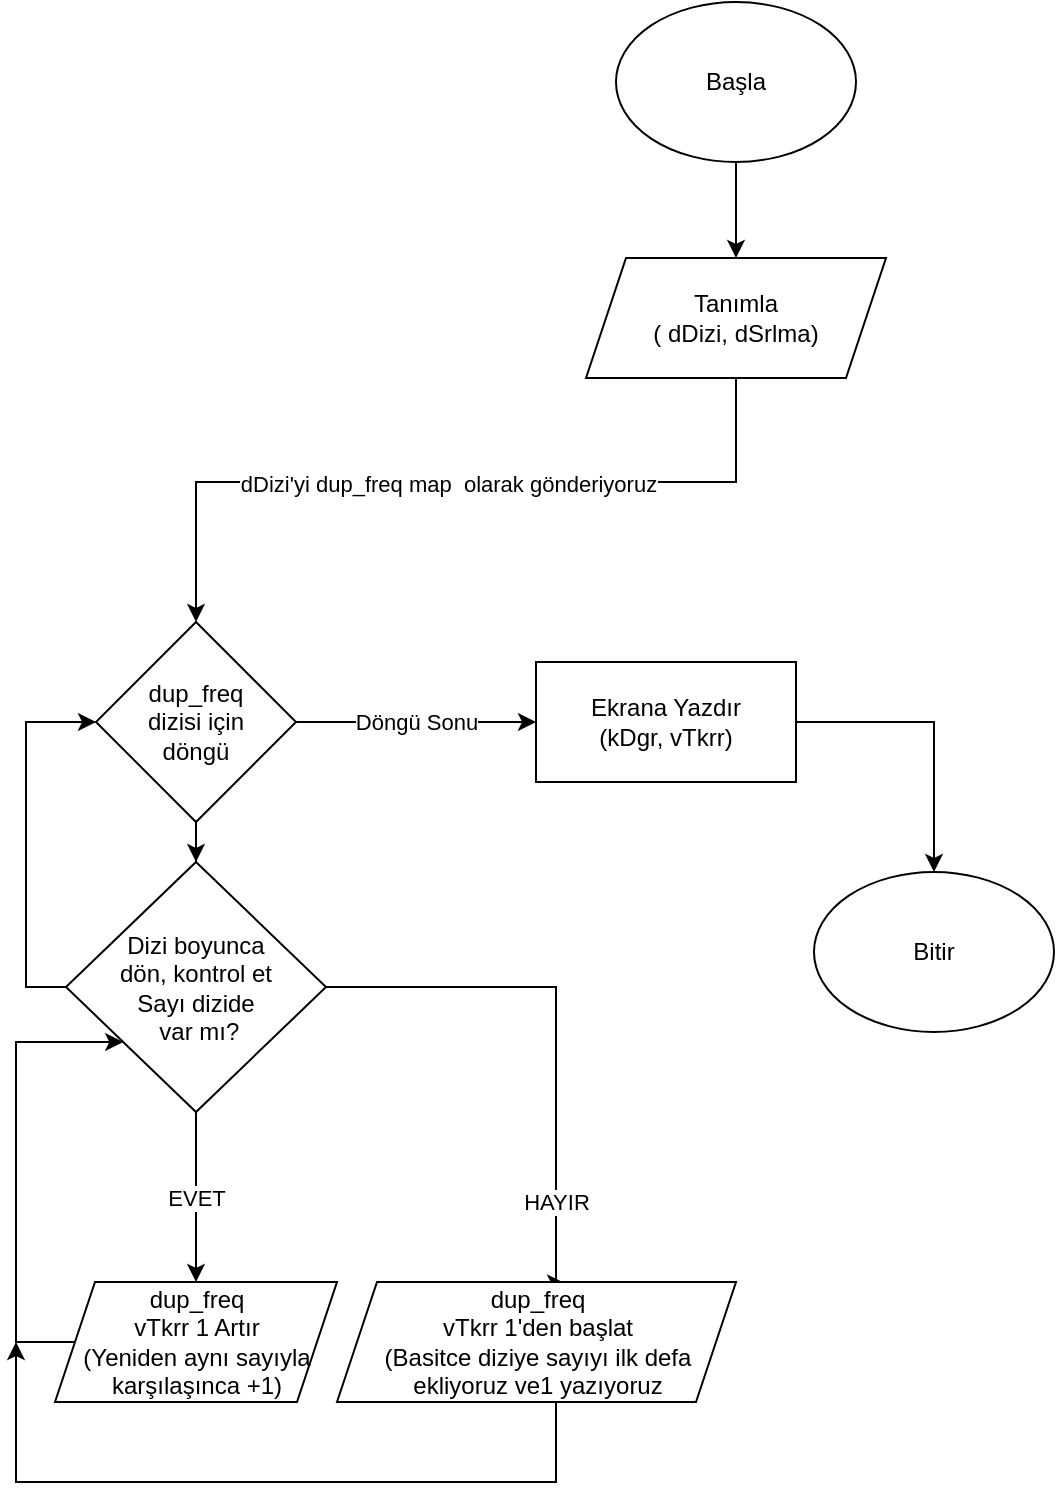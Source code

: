 <mxfile version="20.8.5" type="device"><diagram id="PrNThxg8FasSf6BIatbG" name="Sayfa -1"><mxGraphModel dx="989" dy="539" grid="1" gridSize="10" guides="1" tooltips="1" connect="1" arrows="1" fold="1" page="1" pageScale="1" pageWidth="827" pageHeight="1169" math="0" shadow="0"><root><mxCell id="0"/><mxCell id="1" parent="0"/><mxCell id="fRU6Ch1KzE0g_k2G5jMo-1" style="edgeStyle=orthogonalEdgeStyle;rounded=0;orthogonalLoop=1;jettySize=auto;html=1;exitX=0.5;exitY=1;exitDx=0;exitDy=0;" edge="1" parent="1" source="fRU6Ch1KzE0g_k2G5jMo-2" target="fRU6Ch1KzE0g_k2G5jMo-4"><mxGeometry relative="1" as="geometry"/></mxCell><mxCell id="fRU6Ch1KzE0g_k2G5jMo-2" value="Başla" style="ellipse;whiteSpace=wrap;html=1;" vertex="1" parent="1"><mxGeometry x="350" y="10" width="120" height="80" as="geometry"/></mxCell><mxCell id="fRU6Ch1KzE0g_k2G5jMo-21" style="edgeStyle=orthogonalEdgeStyle;rounded=0;orthogonalLoop=1;jettySize=auto;html=1;entryX=0.5;entryY=0;entryDx=0;entryDy=0;" edge="1" parent="1" source="fRU6Ch1KzE0g_k2G5jMo-4" target="fRU6Ch1KzE0g_k2G5jMo-14"><mxGeometry relative="1" as="geometry"><Array as="points"><mxPoint x="410" y="250"/><mxPoint x="140" y="250"/></Array></mxGeometry></mxCell><mxCell id="fRU6Ch1KzE0g_k2G5jMo-22" value="&lt;div&gt;dDizi'yi dup_freq map&amp;nbsp; olarak gönderiyoruz&lt;br&gt;&lt;/div&gt;" style="edgeLabel;html=1;align=center;verticalAlign=middle;resizable=0;points=[];" vertex="1" connectable="0" parent="fRU6Ch1KzE0g_k2G5jMo-21"><mxGeometry x="-0.001" y="1" relative="1" as="geometry"><mxPoint as="offset"/></mxGeometry></mxCell><mxCell id="fRU6Ch1KzE0g_k2G5jMo-4" value="&lt;div align=&quot;center&quot;&gt;Tanımla&lt;/div&gt;&lt;div align=&quot;center&quot;&gt;( dDizi, dSrlma)&lt;br&gt;&lt;/div&gt;" style="shape=parallelogram;perimeter=parallelogramPerimeter;whiteSpace=wrap;html=1;fixedSize=1;align=center;" vertex="1" parent="1"><mxGeometry x="335" y="138" width="150" height="60" as="geometry"/></mxCell><mxCell id="fRU6Ch1KzE0g_k2G5jMo-5" value="" style="edgeStyle=orthogonalEdgeStyle;rounded=0;orthogonalLoop=1;jettySize=auto;html=1;" edge="1" parent="1" source="fRU6Ch1KzE0g_k2G5jMo-17" target="fRU6Ch1KzE0g_k2G5jMo-6"><mxGeometry relative="1" as="geometry"/></mxCell><mxCell id="fRU6Ch1KzE0g_k2G5jMo-6" value="Bitir" style="ellipse;whiteSpace=wrap;html=1;" vertex="1" parent="1"><mxGeometry x="449" y="445" width="120" height="80" as="geometry"/></mxCell><mxCell id="fRU6Ch1KzE0g_k2G5jMo-11" value="" style="edgeStyle=orthogonalEdgeStyle;rounded=0;orthogonalLoop=1;jettySize=auto;html=1;" edge="1" parent="1" source="fRU6Ch1KzE0g_k2G5jMo-14" target="fRU6Ch1KzE0g_k2G5jMo-23"><mxGeometry relative="1" as="geometry"><mxPoint x="140" y="470" as="targetPoint"/></mxGeometry></mxCell><mxCell id="fRU6Ch1KzE0g_k2G5jMo-34" value="Döngü Sonu" style="edgeStyle=orthogonalEdgeStyle;rounded=0;orthogonalLoop=1;jettySize=auto;html=1;" edge="1" parent="1" source="fRU6Ch1KzE0g_k2G5jMo-14" target="fRU6Ch1KzE0g_k2G5jMo-17"><mxGeometry relative="1" as="geometry"><mxPoint x="290" y="370" as="targetPoint"/></mxGeometry></mxCell><mxCell id="fRU6Ch1KzE0g_k2G5jMo-14" value="&lt;div&gt;dup_freq&lt;/div&gt;&lt;div&gt;dizisi için &lt;br&gt;&lt;/div&gt;&lt;div&gt;döngü&lt;br&gt;&lt;/div&gt;" style="rhombus;whiteSpace=wrap;html=1;" vertex="1" parent="1"><mxGeometry x="90" y="320" width="100" height="100" as="geometry"/></mxCell><mxCell id="fRU6Ch1KzE0g_k2G5jMo-17" value="&lt;div&gt;Ekrana Yazdır&lt;/div&gt;&lt;div&gt;(kDgr, vTkrr)&lt;br&gt;&lt;/div&gt;" style="rounded=0;whiteSpace=wrap;html=1;" vertex="1" parent="1"><mxGeometry x="310" y="340" width="130" height="60" as="geometry"/></mxCell><mxCell id="fRU6Ch1KzE0g_k2G5jMo-25" value="EVET" style="edgeStyle=orthogonalEdgeStyle;rounded=0;orthogonalLoop=1;jettySize=auto;html=1;entryX=0.5;entryY=0;entryDx=0;entryDy=0;" edge="1" parent="1" source="fRU6Ch1KzE0g_k2G5jMo-23" target="fRU6Ch1KzE0g_k2G5jMo-24"><mxGeometry relative="1" as="geometry"/></mxCell><mxCell id="fRU6Ch1KzE0g_k2G5jMo-26" value="HAYIR" style="edgeStyle=orthogonalEdgeStyle;rounded=0;orthogonalLoop=1;jettySize=auto;html=1;entryX=0.572;entryY=0.011;entryDx=0;entryDy=0;entryPerimeter=0;" edge="1" parent="1" source="fRU6Ch1KzE0g_k2G5jMo-23" target="fRU6Ch1KzE0g_k2G5jMo-29"><mxGeometry x="0.662" relative="1" as="geometry"><mxPoint x="260" y="600" as="targetPoint"/><Array as="points"><mxPoint x="320" y="503"/><mxPoint x="320" y="651"/></Array><mxPoint as="offset"/></mxGeometry></mxCell><mxCell id="fRU6Ch1KzE0g_k2G5jMo-31" style="edgeStyle=orthogonalEdgeStyle;rounded=0;orthogonalLoop=1;jettySize=auto;html=1;exitX=0;exitY=0.5;exitDx=0;exitDy=0;entryX=0;entryY=0.5;entryDx=0;entryDy=0;" edge="1" parent="1" source="fRU6Ch1KzE0g_k2G5jMo-23" target="fRU6Ch1KzE0g_k2G5jMo-14"><mxGeometry relative="1" as="geometry"/></mxCell><mxCell id="fRU6Ch1KzE0g_k2G5jMo-23" value="&lt;div&gt;Dizi boyunca &lt;br&gt;&lt;/div&gt;&lt;div&gt;dön, kontrol et&lt;br&gt;&lt;/div&gt;&lt;div&gt;Sayı dizide&lt;/div&gt;&lt;div&gt;&amp;nbsp;var mı?&lt;/div&gt;" style="rhombus;whiteSpace=wrap;html=1;" vertex="1" parent="1"><mxGeometry x="75" y="440" width="130" height="125" as="geometry"/></mxCell><mxCell id="fRU6Ch1KzE0g_k2G5jMo-32" style="edgeStyle=orthogonalEdgeStyle;rounded=0;orthogonalLoop=1;jettySize=auto;html=1;" edge="1" parent="1" source="fRU6Ch1KzE0g_k2G5jMo-24" target="fRU6Ch1KzE0g_k2G5jMo-23"><mxGeometry relative="1" as="geometry"><Array as="points"><mxPoint x="50" y="680"/><mxPoint x="50" y="530"/></Array></mxGeometry></mxCell><mxCell id="fRU6Ch1KzE0g_k2G5jMo-24" value="&lt;div&gt;dup_freq&lt;/div&gt;&lt;div&gt;vTkrr 1 Artır&lt;/div&gt;&lt;div&gt;(Yeniden aynı sayıyla karşılaşınca +1)&lt;br&gt;&lt;/div&gt;" style="shape=parallelogram;perimeter=parallelogramPerimeter;whiteSpace=wrap;html=1;fixedSize=1;" vertex="1" parent="1"><mxGeometry x="69.5" y="650" width="141" height="60" as="geometry"/></mxCell><mxCell id="fRU6Ch1KzE0g_k2G5jMo-33" style="edgeStyle=orthogonalEdgeStyle;rounded=0;orthogonalLoop=1;jettySize=auto;html=1;" edge="1" parent="1" source="fRU6Ch1KzE0g_k2G5jMo-29"><mxGeometry relative="1" as="geometry"><mxPoint x="50" y="680" as="targetPoint"/><Array as="points"><mxPoint x="320" y="750"/><mxPoint x="50" y="750"/></Array></mxGeometry></mxCell><mxCell id="fRU6Ch1KzE0g_k2G5jMo-29" value="&lt;div&gt;dup_freq&lt;/div&gt;&lt;div&gt;vTkrr 1'den başlat&lt;/div&gt;&lt;div&gt;(Basitce diziye sayıyı ilk defa ekliyoruz ve1 yazıyoruz&lt;br&gt;&lt;/div&gt;" style="shape=parallelogram;perimeter=parallelogramPerimeter;whiteSpace=wrap;html=1;fixedSize=1;" vertex="1" parent="1"><mxGeometry x="210.5" y="650" width="199.5" height="60" as="geometry"/></mxCell></root></mxGraphModel></diagram></mxfile>
